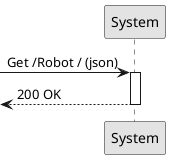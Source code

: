 @startuml
'http://plantuml.com/skinparam.html
skinparam monochrome true
skinparam packageStyle rect
skinparam shadowing false

participant System as route

-> route: Get /Robot / (json)
activate route
  <-- route: 200 OK
  deactivate

@enduml